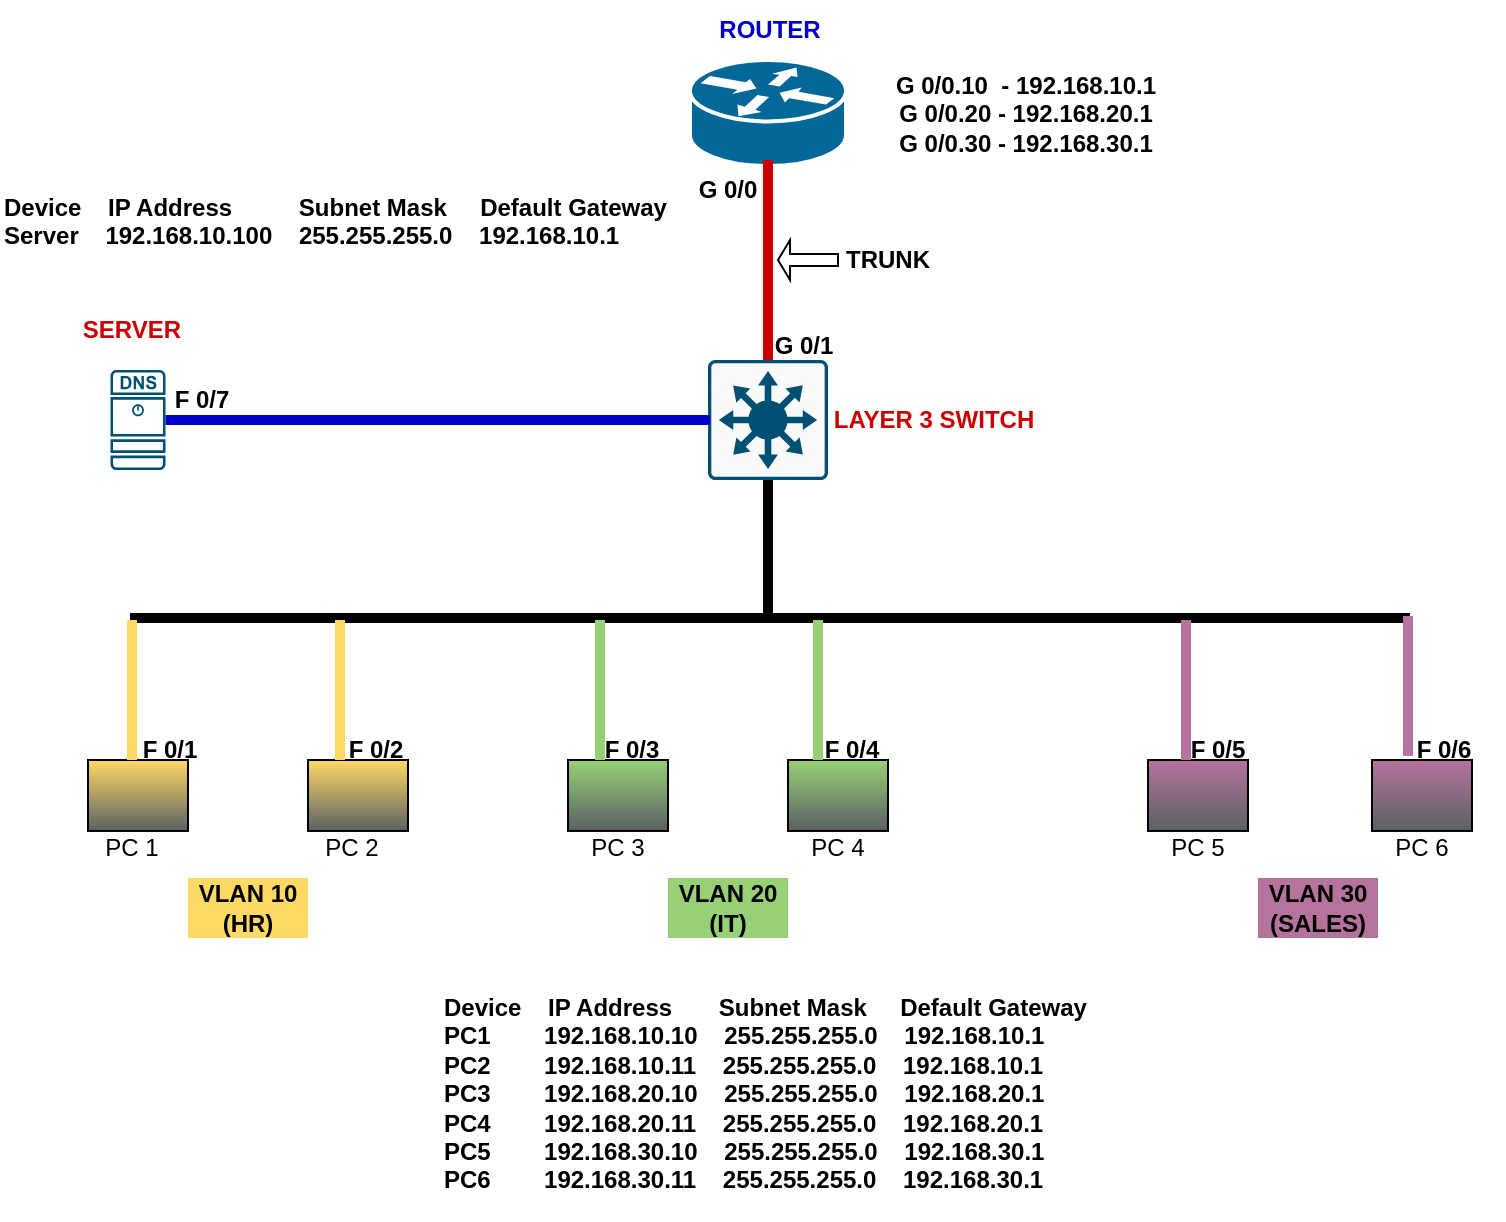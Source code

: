 <mxfile version="28.1.2">
  <diagram name="Enterprise VLAN Lab Enhanced" id="k6Tr7G1reyBbvHKmYUya">
    <mxGraphModel dx="872" dy="537" grid="1" gridSize="10" guides="1" tooltips="1" connect="1" arrows="1" fold="1" page="1" pageScale="1" pageWidth="827" pageHeight="1169" math="0" shadow="0">
      <root>
        <mxCell id="0" />
        <mxCell id="1" parent="0" />
        <mxCell id="rkk-eVqqiU9Qsjq4IVOH-1" value="" style="shape=mxgraph.cisco.routers.router;html=1;pointerEvents=1;dashed=0;fillColor=#036897;strokeColor=#ffffff;strokeWidth=2;verticalLabelPosition=bottom;verticalAlign=top;align=center;outlineConnect=0;" parent="1" vertex="1">
          <mxGeometry x="360" y="80" width="78" height="53" as="geometry" />
        </mxCell>
        <mxCell id="rkk-eVqqiU9Qsjq4IVOH-2" value="" style="sketch=0;points=[[0.015,0.015,0],[0.985,0.015,0],[0.985,0.985,0],[0.015,0.985,0],[0.25,0,0],[0.5,0,0],[0.75,0,0],[1,0.25,0],[1,0.5,0],[1,0.75,0],[0.75,1,0],[0.5,1,0],[0.25,1,0],[0,0.75,0],[0,0.5,0],[0,0.25,0]];verticalLabelPosition=bottom;html=1;verticalAlign=top;aspect=fixed;align=center;pointerEvents=1;shape=mxgraph.cisco19.rect;prIcon=l3_switch;fillColor=#FAFAFA;strokeColor=#005073;" parent="1" vertex="1">
          <mxGeometry x="369" y="230" width="60" height="60" as="geometry" />
        </mxCell>
        <mxCell id="rkk-eVqqiU9Qsjq4IVOH-3" value="" style="shape=mxgraph.networks2.icon;aspect=fixed;fillColor=#FFD966;strokeColor=#000000;gradientColor=#5B6163;network2IconShadow=1;network2bgFillColor=none;labelPosition=center;verticalLabelPosition=bottom;align=center;verticalAlign=top;network2Icon=mxgraph.networks2.pc;network2IconYOffset=-0.059;network2IconW=1.0;network2IconH=0.71;" parent="1" vertex="1">
          <mxGeometry x="59" y="430" width="49.995" height="35.48" as="geometry" />
        </mxCell>
        <mxCell id="rkk-eVqqiU9Qsjq4IVOH-4" value="" style="shape=mxgraph.networks2.icon;aspect=fixed;fillColor=#B5739D;strokeColor=#000000;gradientColor=#5B6163;network2IconShadow=1;network2bgFillColor=none;labelPosition=center;verticalLabelPosition=bottom;align=center;verticalAlign=top;network2Icon=mxgraph.networks2.pc;network2IconYOffset=-0.059;network2IconW=1.0;network2IconH=0.71;" parent="1" vertex="1">
          <mxGeometry x="701" y="430" width="49.995" height="35.48" as="geometry" />
        </mxCell>
        <mxCell id="rkk-eVqqiU9Qsjq4IVOH-5" value="" style="shape=mxgraph.networks2.icon;aspect=fixed;fillColor=#B5739D;strokeColor=#000000;gradientColor=#5B6163;network2IconShadow=1;network2bgFillColor=none;labelPosition=center;verticalLabelPosition=bottom;align=center;verticalAlign=top;network2Icon=mxgraph.networks2.pc;network2IconYOffset=-0.059;network2IconW=1.0;network2IconH=0.71;" parent="1" vertex="1">
          <mxGeometry x="589" y="430" width="49.995" height="35.48" as="geometry" />
        </mxCell>
        <mxCell id="rkk-eVqqiU9Qsjq4IVOH-6" value="" style="shape=mxgraph.networks2.icon;aspect=fixed;fillColor=#97D077;strokeColor=#000000;gradientColor=#5B6163;network2IconShadow=1;network2bgFillColor=none;labelPosition=center;verticalLabelPosition=bottom;align=center;verticalAlign=top;network2Icon=mxgraph.networks2.pc;network2IconYOffset=-0.059;network2IconW=1.0;network2IconH=0.71;" parent="1" vertex="1">
          <mxGeometry x="409" y="430" width="49.995" height="35.48" as="geometry" />
        </mxCell>
        <mxCell id="rkk-eVqqiU9Qsjq4IVOH-7" value="" style="shape=mxgraph.networks2.icon;aspect=fixed;fillColor=#97D077;strokeColor=#000000;gradientColor=#5B6163;network2IconShadow=1;network2bgFillColor=none;labelPosition=center;verticalLabelPosition=bottom;align=center;verticalAlign=top;network2Icon=mxgraph.networks2.pc;network2IconYOffset=-0.059;network2IconW=1.0;network2IconH=0.71;" parent="1" vertex="1">
          <mxGeometry x="299.01" y="430" width="49.995" height="35.48" as="geometry" />
        </mxCell>
        <mxCell id="rkk-eVqqiU9Qsjq4IVOH-8" value="" style="shape=mxgraph.networks2.icon;aspect=fixed;fillColor=#FFD966;strokeColor=#000000;gradientColor=#5B6163;network2IconShadow=1;network2bgFillColor=none;labelPosition=center;verticalLabelPosition=bottom;align=center;verticalAlign=top;network2Icon=mxgraph.networks2.pc;network2IconYOffset=-0.059;network2IconW=1.0;network2IconH=0.71;" parent="1" vertex="1">
          <mxGeometry x="169" y="430" width="49.995" height="35.48" as="geometry" />
        </mxCell>
        <mxCell id="rkk-eVqqiU9Qsjq4IVOH-16" value="" style="sketch=0;points=[[0.015,0.015,0],[0.985,0.015,0],[0.985,0.985,0],[0.015,0.985,0],[0.25,0,0],[0.5,0,0],[0.75,0,0],[1,0.25,0],[1,0.5,0],[1,0.75,0],[0.75,1,0],[0.5,1,0],[0.25,1,0],[0,0.75,0],[0,0.5,0],[0,0.25,0]];verticalLabelPosition=bottom;html=1;verticalAlign=top;aspect=fixed;align=center;pointerEvents=1;shape=mxgraph.cisco19.dns_server;fillColor=#005073;strokeColor=none;" parent="1" vertex="1">
          <mxGeometry x="70.25" y="235" width="27.5" height="50" as="geometry" />
        </mxCell>
        <mxCell id="rkk-eVqqiU9Qsjq4IVOH-17" value="" style="line;strokeWidth=5;direction=south;html=1;strokeColor=#CC0000;" parent="1" vertex="1">
          <mxGeometry x="394" y="130" width="10" height="100" as="geometry" />
        </mxCell>
        <mxCell id="rkk-eVqqiU9Qsjq4IVOH-19" value="" style="line;strokeWidth=5;html=1;strokeColor=#0000CC;" parent="1" vertex="1">
          <mxGeometry x="97.75" y="255" width="272.25" height="10" as="geometry" />
        </mxCell>
        <mxCell id="rkk-eVqqiU9Qsjq4IVOH-21" value="" style="line;strokeWidth=5;direction=south;html=1;" parent="1" vertex="1">
          <mxGeometry x="394" y="290" width="10" height="70" as="geometry" />
        </mxCell>
        <mxCell id="rkk-eVqqiU9Qsjq4IVOH-22" value="" style="line;strokeWidth=5;rotatable=0;dashed=0;labelPosition=right;align=left;verticalAlign=middle;spacingTop=0;spacingLeft=6;points=[];portConstraint=eastwest;" parent="1" vertex="1">
          <mxGeometry x="80" y="352" width="640" height="14" as="geometry" />
        </mxCell>
        <mxCell id="rkk-eVqqiU9Qsjq4IVOH-23" value="" style="line;strokeWidth=5;direction=south;html=1;fillColor=#FFD966;strokeColor=#FFD966;" parent="1" vertex="1">
          <mxGeometry x="76" y="360" width="10" height="70" as="geometry" />
        </mxCell>
        <mxCell id="rkk-eVqqiU9Qsjq4IVOH-24" value="" style="line;strokeWidth=5;direction=south;html=1;fillColor=#FFD966;strokeColor=#FFD966;" parent="1" vertex="1">
          <mxGeometry x="180" y="360" width="10" height="70" as="geometry" />
        </mxCell>
        <mxCell id="rkk-eVqqiU9Qsjq4IVOH-25" value="" style="line;strokeWidth=5;direction=south;html=1;fillColor=#FFD966;strokeColor=#97D077;" parent="1" vertex="1">
          <mxGeometry x="419" y="360" width="10" height="70" as="geometry" />
        </mxCell>
        <mxCell id="rkk-eVqqiU9Qsjq4IVOH-26" value="" style="line;strokeWidth=5;direction=south;html=1;fillColor=#FFD966;strokeColor=#97D077;" parent="1" vertex="1">
          <mxGeometry x="310" y="360" width="10" height="70" as="geometry" />
        </mxCell>
        <mxCell id="rkk-eVqqiU9Qsjq4IVOH-27" value="" style="line;strokeWidth=5;direction=south;html=1;fillColor=#FFD966;strokeColor=#B5739D;" parent="1" vertex="1">
          <mxGeometry x="714" y="358" width="10" height="70" as="geometry" />
        </mxCell>
        <mxCell id="rkk-eVqqiU9Qsjq4IVOH-28" value="" style="line;strokeWidth=5;direction=south;html=1;fillColor=#FFD966;strokeColor=#B5739D;" parent="1" vertex="1">
          <mxGeometry x="603" y="360" width="10" height="70" as="geometry" />
        </mxCell>
        <mxCell id="rkk-eVqqiU9Qsjq4IVOH-31" value="PC 1" style="text;strokeColor=none;align=center;fillColor=none;html=1;verticalAlign=middle;whiteSpace=wrap;rounded=0;" parent="1" vertex="1">
          <mxGeometry x="51" y="459" width="60" height="30" as="geometry" />
        </mxCell>
        <mxCell id="rkk-eVqqiU9Qsjq4IVOH-33" value="PC 6" style="text;strokeColor=none;align=center;fillColor=none;html=1;verticalAlign=middle;whiteSpace=wrap;rounded=0;" parent="1" vertex="1">
          <mxGeometry x="696" y="459" width="60" height="30" as="geometry" />
        </mxCell>
        <mxCell id="rkk-eVqqiU9Qsjq4IVOH-34" value="PC 5" style="text;strokeColor=none;align=center;fillColor=none;html=1;verticalAlign=middle;whiteSpace=wrap;rounded=0;" parent="1" vertex="1">
          <mxGeometry x="584" y="459" width="60" height="30" as="geometry" />
        </mxCell>
        <mxCell id="rkk-eVqqiU9Qsjq4IVOH-35" value="PC 4" style="text;strokeColor=none;align=center;fillColor=none;html=1;verticalAlign=middle;whiteSpace=wrap;rounded=0;" parent="1" vertex="1">
          <mxGeometry x="404" y="459" width="60" height="30" as="geometry" />
        </mxCell>
        <mxCell id="rkk-eVqqiU9Qsjq4IVOH-36" value="PC 3" style="text;strokeColor=none;align=center;fillColor=none;html=1;verticalAlign=middle;whiteSpace=wrap;rounded=0;" parent="1" vertex="1">
          <mxGeometry x="294.01" y="459" width="60" height="30" as="geometry" />
        </mxCell>
        <mxCell id="rkk-eVqqiU9Qsjq4IVOH-37" value="PC 2" style="text;strokeColor=none;align=center;fillColor=none;html=1;verticalAlign=middle;whiteSpace=wrap;rounded=0;" parent="1" vertex="1">
          <mxGeometry x="161" y="459" width="60" height="30" as="geometry" />
        </mxCell>
        <mxCell id="rkk-eVqqiU9Qsjq4IVOH-39" value="LAYER 3 SWITCH" style="text;strokeColor=none;align=center;fillColor=none;html=1;verticalAlign=middle;whiteSpace=wrap;rounded=0;fontStyle=1;fontColor=#CC0000;" parent="1" vertex="1">
          <mxGeometry x="422" y="245" width="120" height="30" as="geometry" />
        </mxCell>
        <mxCell id="rkk-eVqqiU9Qsjq4IVOH-41" value="&lt;font style=&quot;color: rgb(0, 0, 204);&quot;&gt;ROUTER&lt;/font&gt;" style="text;strokeColor=none;align=center;fillColor=none;html=1;verticalAlign=middle;whiteSpace=wrap;rounded=0;fontStyle=1;fontColor=#CC0000;" parent="1" vertex="1">
          <mxGeometry x="340" y="50" width="120" height="30" as="geometry" />
        </mxCell>
        <mxCell id="rkk-eVqqiU9Qsjq4IVOH-42" value="SERVER" style="text;strokeColor=none;align=center;fillColor=none;html=1;verticalAlign=middle;whiteSpace=wrap;rounded=0;fontStyle=1;fontColor=#CC0000;" parent="1" vertex="1">
          <mxGeometry x="21" y="200" width="120" height="30" as="geometry" />
        </mxCell>
        <mxCell id="rkk-eVqqiU9Qsjq4IVOH-43" value="G 0/0" style="text;strokeColor=none;align=center;fillColor=none;html=1;verticalAlign=middle;whiteSpace=wrap;rounded=0;fontStyle=1" parent="1" vertex="1">
          <mxGeometry x="349" y="130" width="60" height="30" as="geometry" />
        </mxCell>
        <mxCell id="rkk-eVqqiU9Qsjq4IVOH-44" value="G 0/1" style="text;strokeColor=none;align=center;fillColor=none;html=1;verticalAlign=middle;whiteSpace=wrap;rounded=0;fontStyle=1" parent="1" vertex="1">
          <mxGeometry x="387" y="208" width="60" height="30" as="geometry" />
        </mxCell>
        <mxCell id="rkk-eVqqiU9Qsjq4IVOH-45" value="F 0/7" style="text;strokeColor=none;align=center;fillColor=none;html=1;verticalAlign=middle;whiteSpace=wrap;rounded=0;fontStyle=1" parent="1" vertex="1">
          <mxGeometry x="86" y="235" width="60" height="30" as="geometry" />
        </mxCell>
        <mxCell id="rkk-eVqqiU9Qsjq4IVOH-46" value="F 0/1" style="text;strokeColor=none;align=center;fillColor=none;html=1;verticalAlign=middle;whiteSpace=wrap;rounded=0;fontStyle=1" parent="1" vertex="1">
          <mxGeometry x="70" y="410" width="60.25" height="30" as="geometry" />
        </mxCell>
        <mxCell id="rkk-eVqqiU9Qsjq4IVOH-47" value="F 0/2" style="text;strokeColor=none;align=center;fillColor=none;html=1;verticalAlign=middle;whiteSpace=wrap;rounded=0;fontStyle=1" parent="1" vertex="1">
          <mxGeometry x="173" y="410" width="60" height="30" as="geometry" />
        </mxCell>
        <mxCell id="rkk-eVqqiU9Qsjq4IVOH-48" value="F 0/3" style="text;strokeColor=none;align=center;fillColor=none;html=1;verticalAlign=middle;whiteSpace=wrap;rounded=0;fontStyle=1" parent="1" vertex="1">
          <mxGeometry x="301" y="410" width="60" height="30" as="geometry" />
        </mxCell>
        <mxCell id="rkk-eVqqiU9Qsjq4IVOH-49" value="F 0/4" style="text;strokeColor=none;align=center;fillColor=none;html=1;verticalAlign=middle;whiteSpace=wrap;rounded=0;fontStyle=1" parent="1" vertex="1">
          <mxGeometry x="411" y="410" width="60" height="30" as="geometry" />
        </mxCell>
        <mxCell id="rkk-eVqqiU9Qsjq4IVOH-50" value="F 0/5" style="text;strokeColor=none;align=center;fillColor=none;html=1;verticalAlign=middle;whiteSpace=wrap;rounded=0;fontStyle=1" parent="1" vertex="1">
          <mxGeometry x="594" y="410" width="60" height="30" as="geometry" />
        </mxCell>
        <mxCell id="rkk-eVqqiU9Qsjq4IVOH-51" value="F 0/6" style="text;strokeColor=none;align=center;fillColor=none;html=1;verticalAlign=middle;whiteSpace=wrap;rounded=0;fontStyle=1" parent="1" vertex="1">
          <mxGeometry x="707" y="410" width="60" height="30" as="geometry" />
        </mxCell>
        <mxCell id="rkk-eVqqiU9Qsjq4IVOH-52" value="" style="shape=singleArrow;direction=west;whiteSpace=wrap;html=1;" parent="1" vertex="1">
          <mxGeometry x="404" y="170" width="30" height="20" as="geometry" />
        </mxCell>
        <mxCell id="rkk-eVqqiU9Qsjq4IVOH-53" value="TRUNK" style="text;strokeColor=none;align=center;fillColor=none;html=1;verticalAlign=middle;whiteSpace=wrap;rounded=0;fontStyle=1" parent="1" vertex="1">
          <mxGeometry x="429" y="165" width="60" height="30" as="geometry" />
        </mxCell>
        <mxCell id="rkk-eVqqiU9Qsjq4IVOH-54" value="G 0/0.10&amp;nbsp; - 192.168.10.1&lt;div&gt;G 0/0.20 - 192.168.20.1&lt;/div&gt;&lt;div&gt;G 0/0.30 - 192.168.30.1&lt;/div&gt;" style="text;strokeColor=none;align=center;fillColor=none;html=1;verticalAlign=middle;whiteSpace=wrap;rounded=0;fontStyle=1" parent="1" vertex="1">
          <mxGeometry x="453" y="91.5" width="150" height="30" as="geometry" />
        </mxCell>
        <mxCell id="rkk-eVqqiU9Qsjq4IVOH-58" value="VLAN 10 (HR)" style="text;strokeColor=none;align=center;fillColor=#FFD966;html=1;verticalAlign=middle;whiteSpace=wrap;rounded=0;fontStyle=1" parent="1" vertex="1">
          <mxGeometry x="109" y="489" width="60" height="30" as="geometry" />
        </mxCell>
        <mxCell id="rkk-eVqqiU9Qsjq4IVOH-59" value="VLAN 20 (IT)" style="text;strokeColor=none;align=center;fillColor=#97D077;html=1;verticalAlign=middle;whiteSpace=wrap;rounded=0;fontStyle=1" parent="1" vertex="1">
          <mxGeometry x="349" y="489" width="60" height="30" as="geometry" />
        </mxCell>
        <mxCell id="rkk-eVqqiU9Qsjq4IVOH-60" value="VLAN 30 (SALES)" style="text;strokeColor=none;align=center;fillColor=#B5739D;html=1;verticalAlign=middle;whiteSpace=wrap;rounded=0;fontStyle=1" parent="1" vertex="1">
          <mxGeometry x="644" y="489" width="60" height="30" as="geometry" />
        </mxCell>
        <mxCell id="GOJx0oeIvf-_D-cGgJX8-3" value="Device    IP Address       Subnet Mask     Default Gateway&#xa;PC1        192.168.10.10    255.255.255.0    192.168.10.1&#xa;PC2        192.168.10.11    255.255.255.0    192.168.10.1&#xa;PC3        192.168.20.10    255.255.255.0    192.168.20.1&#xa;PC4        192.168.20.11    255.255.255.0    192.168.20.1&#xa;PC5        192.168.30.10    255.255.255.0    192.168.30.1&#xa;PC6        192.168.30.11    255.255.255.0    192.168.30.1" style="text;whiteSpace=wrap;fontStyle=1" vertex="1" parent="1">
          <mxGeometry x="235" y="540" width="330" height="120" as="geometry" />
        </mxCell>
        <mxCell id="GOJx0oeIvf-_D-cGgJX8-4" value="Device    IP Address          Subnet Mask     Default Gateway&#xa;Server    192.168.10.100    255.255.255.0    192.168.10.1" style="text;whiteSpace=wrap;fontStyle=1" vertex="1" parent="1">
          <mxGeometry x="15" y="140" width="340" height="50" as="geometry" />
        </mxCell>
      </root>
    </mxGraphModel>
  </diagram>
</mxfile>
